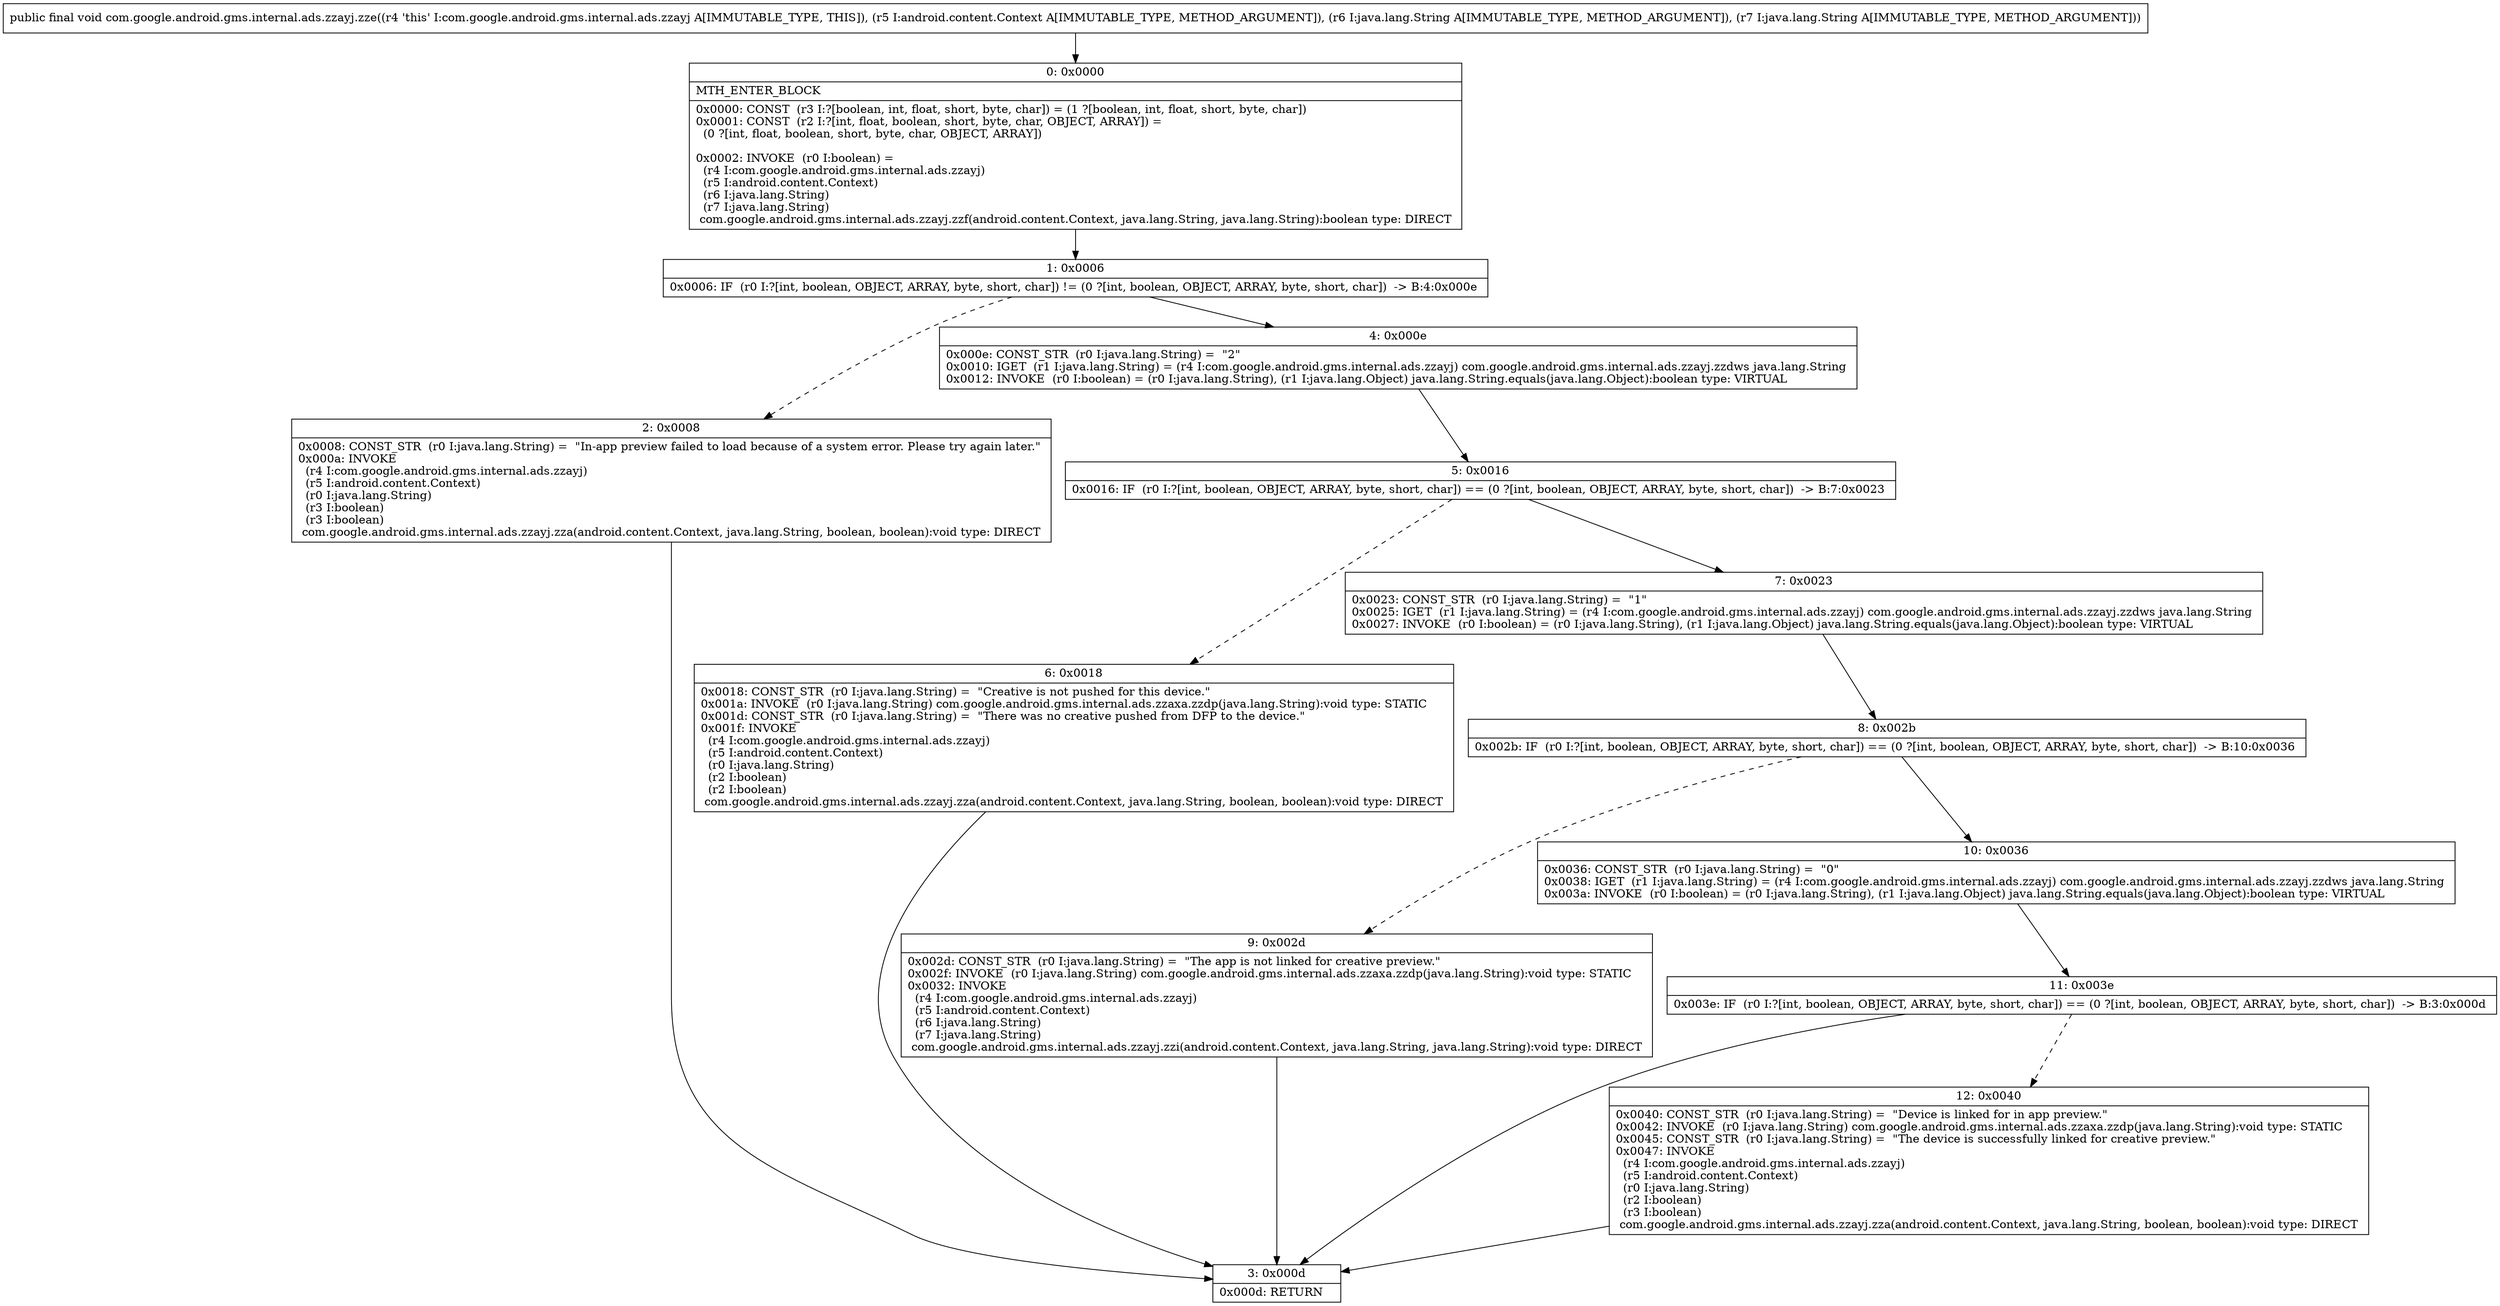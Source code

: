 digraph "CFG forcom.google.android.gms.internal.ads.zzayj.zze(Landroid\/content\/Context;Ljava\/lang\/String;Ljava\/lang\/String;)V" {
Node_0 [shape=record,label="{0\:\ 0x0000|MTH_ENTER_BLOCK\l|0x0000: CONST  (r3 I:?[boolean, int, float, short, byte, char]) = (1 ?[boolean, int, float, short, byte, char]) \l0x0001: CONST  (r2 I:?[int, float, boolean, short, byte, char, OBJECT, ARRAY]) = \l  (0 ?[int, float, boolean, short, byte, char, OBJECT, ARRAY])\l \l0x0002: INVOKE  (r0 I:boolean) = \l  (r4 I:com.google.android.gms.internal.ads.zzayj)\l  (r5 I:android.content.Context)\l  (r6 I:java.lang.String)\l  (r7 I:java.lang.String)\l com.google.android.gms.internal.ads.zzayj.zzf(android.content.Context, java.lang.String, java.lang.String):boolean type: DIRECT \l}"];
Node_1 [shape=record,label="{1\:\ 0x0006|0x0006: IF  (r0 I:?[int, boolean, OBJECT, ARRAY, byte, short, char]) != (0 ?[int, boolean, OBJECT, ARRAY, byte, short, char])  \-\> B:4:0x000e \l}"];
Node_2 [shape=record,label="{2\:\ 0x0008|0x0008: CONST_STR  (r0 I:java.lang.String) =  \"In\-app preview failed to load because of a system error. Please try again later.\" \l0x000a: INVOKE  \l  (r4 I:com.google.android.gms.internal.ads.zzayj)\l  (r5 I:android.content.Context)\l  (r0 I:java.lang.String)\l  (r3 I:boolean)\l  (r3 I:boolean)\l com.google.android.gms.internal.ads.zzayj.zza(android.content.Context, java.lang.String, boolean, boolean):void type: DIRECT \l}"];
Node_3 [shape=record,label="{3\:\ 0x000d|0x000d: RETURN   \l}"];
Node_4 [shape=record,label="{4\:\ 0x000e|0x000e: CONST_STR  (r0 I:java.lang.String) =  \"2\" \l0x0010: IGET  (r1 I:java.lang.String) = (r4 I:com.google.android.gms.internal.ads.zzayj) com.google.android.gms.internal.ads.zzayj.zzdws java.lang.String \l0x0012: INVOKE  (r0 I:boolean) = (r0 I:java.lang.String), (r1 I:java.lang.Object) java.lang.String.equals(java.lang.Object):boolean type: VIRTUAL \l}"];
Node_5 [shape=record,label="{5\:\ 0x0016|0x0016: IF  (r0 I:?[int, boolean, OBJECT, ARRAY, byte, short, char]) == (0 ?[int, boolean, OBJECT, ARRAY, byte, short, char])  \-\> B:7:0x0023 \l}"];
Node_6 [shape=record,label="{6\:\ 0x0018|0x0018: CONST_STR  (r0 I:java.lang.String) =  \"Creative is not pushed for this device.\" \l0x001a: INVOKE  (r0 I:java.lang.String) com.google.android.gms.internal.ads.zzaxa.zzdp(java.lang.String):void type: STATIC \l0x001d: CONST_STR  (r0 I:java.lang.String) =  \"There was no creative pushed from DFP to the device.\" \l0x001f: INVOKE  \l  (r4 I:com.google.android.gms.internal.ads.zzayj)\l  (r5 I:android.content.Context)\l  (r0 I:java.lang.String)\l  (r2 I:boolean)\l  (r2 I:boolean)\l com.google.android.gms.internal.ads.zzayj.zza(android.content.Context, java.lang.String, boolean, boolean):void type: DIRECT \l}"];
Node_7 [shape=record,label="{7\:\ 0x0023|0x0023: CONST_STR  (r0 I:java.lang.String) =  \"1\" \l0x0025: IGET  (r1 I:java.lang.String) = (r4 I:com.google.android.gms.internal.ads.zzayj) com.google.android.gms.internal.ads.zzayj.zzdws java.lang.String \l0x0027: INVOKE  (r0 I:boolean) = (r0 I:java.lang.String), (r1 I:java.lang.Object) java.lang.String.equals(java.lang.Object):boolean type: VIRTUAL \l}"];
Node_8 [shape=record,label="{8\:\ 0x002b|0x002b: IF  (r0 I:?[int, boolean, OBJECT, ARRAY, byte, short, char]) == (0 ?[int, boolean, OBJECT, ARRAY, byte, short, char])  \-\> B:10:0x0036 \l}"];
Node_9 [shape=record,label="{9\:\ 0x002d|0x002d: CONST_STR  (r0 I:java.lang.String) =  \"The app is not linked for creative preview.\" \l0x002f: INVOKE  (r0 I:java.lang.String) com.google.android.gms.internal.ads.zzaxa.zzdp(java.lang.String):void type: STATIC \l0x0032: INVOKE  \l  (r4 I:com.google.android.gms.internal.ads.zzayj)\l  (r5 I:android.content.Context)\l  (r6 I:java.lang.String)\l  (r7 I:java.lang.String)\l com.google.android.gms.internal.ads.zzayj.zzi(android.content.Context, java.lang.String, java.lang.String):void type: DIRECT \l}"];
Node_10 [shape=record,label="{10\:\ 0x0036|0x0036: CONST_STR  (r0 I:java.lang.String) =  \"0\" \l0x0038: IGET  (r1 I:java.lang.String) = (r4 I:com.google.android.gms.internal.ads.zzayj) com.google.android.gms.internal.ads.zzayj.zzdws java.lang.String \l0x003a: INVOKE  (r0 I:boolean) = (r0 I:java.lang.String), (r1 I:java.lang.Object) java.lang.String.equals(java.lang.Object):boolean type: VIRTUAL \l}"];
Node_11 [shape=record,label="{11\:\ 0x003e|0x003e: IF  (r0 I:?[int, boolean, OBJECT, ARRAY, byte, short, char]) == (0 ?[int, boolean, OBJECT, ARRAY, byte, short, char])  \-\> B:3:0x000d \l}"];
Node_12 [shape=record,label="{12\:\ 0x0040|0x0040: CONST_STR  (r0 I:java.lang.String) =  \"Device is linked for in app preview.\" \l0x0042: INVOKE  (r0 I:java.lang.String) com.google.android.gms.internal.ads.zzaxa.zzdp(java.lang.String):void type: STATIC \l0x0045: CONST_STR  (r0 I:java.lang.String) =  \"The device is successfully linked for creative preview.\" \l0x0047: INVOKE  \l  (r4 I:com.google.android.gms.internal.ads.zzayj)\l  (r5 I:android.content.Context)\l  (r0 I:java.lang.String)\l  (r2 I:boolean)\l  (r3 I:boolean)\l com.google.android.gms.internal.ads.zzayj.zza(android.content.Context, java.lang.String, boolean, boolean):void type: DIRECT \l}"];
MethodNode[shape=record,label="{public final void com.google.android.gms.internal.ads.zzayj.zze((r4 'this' I:com.google.android.gms.internal.ads.zzayj A[IMMUTABLE_TYPE, THIS]), (r5 I:android.content.Context A[IMMUTABLE_TYPE, METHOD_ARGUMENT]), (r6 I:java.lang.String A[IMMUTABLE_TYPE, METHOD_ARGUMENT]), (r7 I:java.lang.String A[IMMUTABLE_TYPE, METHOD_ARGUMENT])) }"];
MethodNode -> Node_0;
Node_0 -> Node_1;
Node_1 -> Node_2[style=dashed];
Node_1 -> Node_4;
Node_2 -> Node_3;
Node_4 -> Node_5;
Node_5 -> Node_6[style=dashed];
Node_5 -> Node_7;
Node_6 -> Node_3;
Node_7 -> Node_8;
Node_8 -> Node_9[style=dashed];
Node_8 -> Node_10;
Node_9 -> Node_3;
Node_10 -> Node_11;
Node_11 -> Node_3;
Node_11 -> Node_12[style=dashed];
Node_12 -> Node_3;
}


